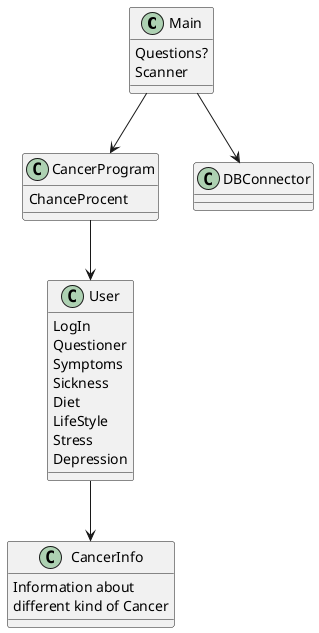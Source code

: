 @startuml
'https://plantuml.com/sequence-diagram



Class Main{
Questions?
Scanner
}
Class CancerProgram{
ChanceProcent

}
Class User{
LogIn
Questioner
Symptoms
Sickness
Diet
LifeStyle
Stress
Depression
}
Class CancerInfo{
Information about
different kind of Cancer

}

Class DBConnector

Main --> DBConnector
Main-->CancerProgram
CancerProgram-->User
User-->CancerInfo

@enduml